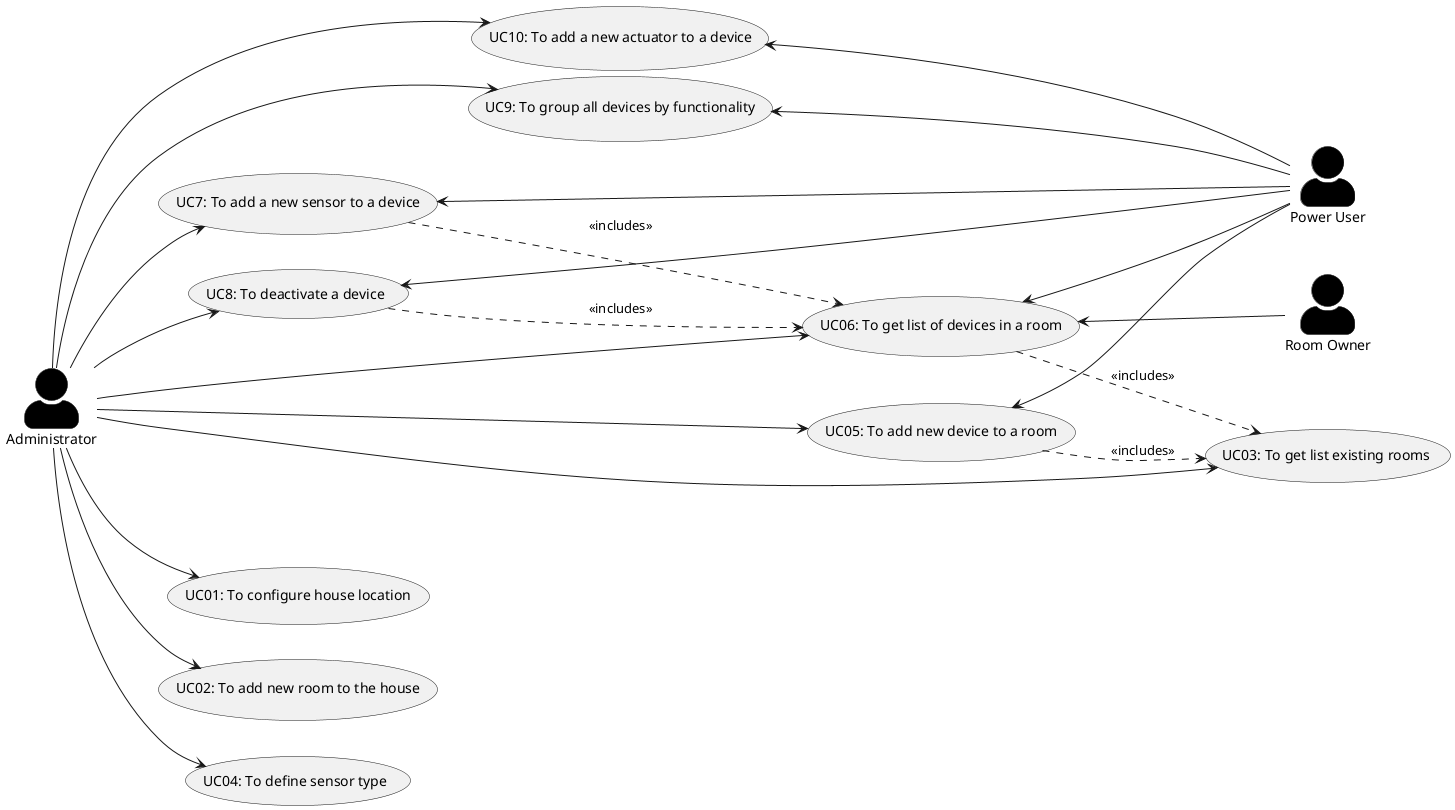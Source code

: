 @startuml
'https://plantuml.com/use-case-diagram
left to right direction
skinparam actorStyle awesome
skinparam ActorBackgroundColor black

:Administrator: as Admin
:Power User: as Power_User
:Room Owner: as Room_Owner

(UC01: To configure house location) as (Use1)
(UC02: To add new room to the house) as (Use2)
(UC03: To get list existing rooms) as (Use3)
(UC04: To define sensor type) as (Use4)
(UC05: To add new device to a room) as (Use5)
(UC06: To get list of devices in a room) as (Use6)
(UC7: To add a new sensor to a device) as (Use7)
(UC8: To deactivate a device) as (Use8)
(UC9: To group all devices by functionality) as (Use9)
(UC10: To add a new actuator to a device) as (Use10)

Admin --> (Use1)
Admin --> (Use2)
Admin --> (Use3)
Admin --> (Use4)
Admin --> (Use5)
Admin --> (Use6)
Admin --> (Use7)
Admin --> (Use8)
Admin --> (Use9)
Admin --> (Use10)

Power_User -up-> (Use5)
Power_User -up-> (Use6)
Power_User -up-> (Use7)
Power_User -up-> (Use8)
Power_User -up-> (Use9)
Power_User -up-> (Use10)

Room_Owner -up-> (Use6)

(Use6) ..> (Use3): <<includes>>
(Use5) ..> (Use3): <<includes>>
(Use7) ..> (Use6): <<includes>>
(Use8) ..> (Use6): <<includes>>


@enduml